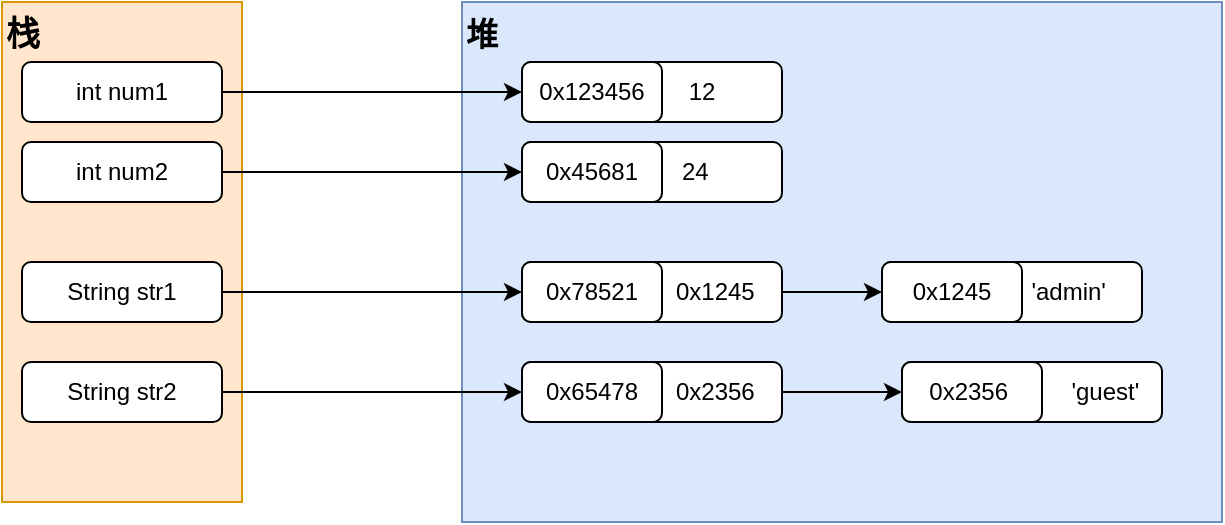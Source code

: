 <mxfile version="21.7.5" type="github">
  <diagram name="第 1 页" id="FpPNwHLLirCC5hW0xC3k">
    <mxGraphModel dx="1434" dy="796" grid="1" gridSize="10" guides="1" tooltips="1" connect="1" arrows="1" fold="1" page="1" pageScale="1" pageWidth="827" pageHeight="1169" math="0" shadow="0">
      <root>
        <mxCell id="0" />
        <mxCell id="1" parent="0" />
        <mxCell id="SzdgMITFLdC64xa8s39Z-36" value="" style="group" vertex="1" connectable="0" parent="1">
          <mxGeometry x="70" y="110" width="610" height="260" as="geometry" />
        </mxCell>
        <mxCell id="SzdgMITFLdC64xa8s39Z-5" value="栈" style="rounded=0;whiteSpace=wrap;html=1;align=left;fillColor=#ffe6cc;strokeColor=#d79b00;fontStyle=1;fontSize=17;verticalAlign=top;" vertex="1" parent="SzdgMITFLdC64xa8s39Z-36">
          <mxGeometry width="120" height="250" as="geometry" />
        </mxCell>
        <mxCell id="SzdgMITFLdC64xa8s39Z-6" value="堆" style="rounded=0;whiteSpace=wrap;html=1;align=left;verticalAlign=top;fontSize=16;fontStyle=1;fillColor=#dae8fc;strokeColor=#6c8ebf;" vertex="1" parent="SzdgMITFLdC64xa8s39Z-36">
          <mxGeometry x="230" width="380" height="260" as="geometry" />
        </mxCell>
        <mxCell id="SzdgMITFLdC64xa8s39Z-7" value="int num1" style="rounded=1;whiteSpace=wrap;html=1;" vertex="1" parent="SzdgMITFLdC64xa8s39Z-36">
          <mxGeometry x="10" y="30" width="100" height="30" as="geometry" />
        </mxCell>
        <mxCell id="SzdgMITFLdC64xa8s39Z-8" value="int num2" style="rounded=1;whiteSpace=wrap;html=1;" vertex="1" parent="SzdgMITFLdC64xa8s39Z-36">
          <mxGeometry x="10" y="70" width="100" height="30" as="geometry" />
        </mxCell>
        <mxCell id="SzdgMITFLdC64xa8s39Z-9" value="String str1" style="rounded=1;whiteSpace=wrap;html=1;" vertex="1" parent="SzdgMITFLdC64xa8s39Z-36">
          <mxGeometry x="10" y="130" width="100" height="30" as="geometry" />
        </mxCell>
        <mxCell id="SzdgMITFLdC64xa8s39Z-10" value="String str2" style="rounded=1;whiteSpace=wrap;html=1;" vertex="1" parent="SzdgMITFLdC64xa8s39Z-36">
          <mxGeometry x="10" y="180" width="100" height="30" as="geometry" />
        </mxCell>
        <mxCell id="SzdgMITFLdC64xa8s39Z-14" value="" style="group" vertex="1" connectable="0" parent="SzdgMITFLdC64xa8s39Z-36">
          <mxGeometry x="260" y="30" width="130" height="30" as="geometry" />
        </mxCell>
        <mxCell id="SzdgMITFLdC64xa8s39Z-12" value="&amp;nbsp; &amp;nbsp; &amp;nbsp; &amp;nbsp; &amp;nbsp; &amp;nbsp; &amp;nbsp; &amp;nbsp;12" style="rounded=1;whiteSpace=wrap;html=1;" vertex="1" parent="SzdgMITFLdC64xa8s39Z-14">
          <mxGeometry width="130" height="30" as="geometry" />
        </mxCell>
        <mxCell id="SzdgMITFLdC64xa8s39Z-13" value="0x123456" style="rounded=1;whiteSpace=wrap;html=1;" vertex="1" parent="SzdgMITFLdC64xa8s39Z-14">
          <mxGeometry width="70" height="30" as="geometry" />
        </mxCell>
        <mxCell id="SzdgMITFLdC64xa8s39Z-18" style="edgeStyle=orthogonalEdgeStyle;rounded=0;orthogonalLoop=1;jettySize=auto;html=1;entryX=0;entryY=0.5;entryDx=0;entryDy=0;" edge="1" parent="SzdgMITFLdC64xa8s39Z-36" source="SzdgMITFLdC64xa8s39Z-7" target="SzdgMITFLdC64xa8s39Z-13">
          <mxGeometry relative="1" as="geometry" />
        </mxCell>
        <mxCell id="SzdgMITFLdC64xa8s39Z-15" value="" style="group" vertex="1" connectable="0" parent="SzdgMITFLdC64xa8s39Z-36">
          <mxGeometry x="260" y="130" width="130" height="30" as="geometry" />
        </mxCell>
        <mxCell id="SzdgMITFLdC64xa8s39Z-16" value="&amp;nbsp; &amp;nbsp; &amp;nbsp; &amp;nbsp; &amp;nbsp; &amp;nbsp; &amp;nbsp; &amp;nbsp; &amp;nbsp; &amp;nbsp;0x1245" style="rounded=1;whiteSpace=wrap;html=1;" vertex="1" parent="SzdgMITFLdC64xa8s39Z-15">
          <mxGeometry width="130" height="30" as="geometry" />
        </mxCell>
        <mxCell id="SzdgMITFLdC64xa8s39Z-17" value="0x78521" style="rounded=1;whiteSpace=wrap;html=1;" vertex="1" parent="SzdgMITFLdC64xa8s39Z-15">
          <mxGeometry width="70" height="30" as="geometry" />
        </mxCell>
        <mxCell id="SzdgMITFLdC64xa8s39Z-32" style="edgeStyle=orthogonalEdgeStyle;rounded=0;orthogonalLoop=1;jettySize=auto;html=1;entryX=0;entryY=0.5;entryDx=0;entryDy=0;" edge="1" parent="SzdgMITFLdC64xa8s39Z-36" source="SzdgMITFLdC64xa8s39Z-9" target="SzdgMITFLdC64xa8s39Z-17">
          <mxGeometry relative="1" as="geometry" />
        </mxCell>
        <mxCell id="SzdgMITFLdC64xa8s39Z-19" value="" style="group" vertex="1" connectable="0" parent="SzdgMITFLdC64xa8s39Z-36">
          <mxGeometry x="260" y="70" width="130" height="30" as="geometry" />
        </mxCell>
        <mxCell id="SzdgMITFLdC64xa8s39Z-20" value="&amp;nbsp; &amp;nbsp; &amp;nbsp; &amp;nbsp; &amp;nbsp; &amp;nbsp; &amp;nbsp;24" style="rounded=1;whiteSpace=wrap;html=1;" vertex="1" parent="SzdgMITFLdC64xa8s39Z-19">
          <mxGeometry width="130" height="30" as="geometry" />
        </mxCell>
        <mxCell id="SzdgMITFLdC64xa8s39Z-21" value="0x45681" style="rounded=1;whiteSpace=wrap;html=1;" vertex="1" parent="SzdgMITFLdC64xa8s39Z-19">
          <mxGeometry width="70" height="30" as="geometry" />
        </mxCell>
        <mxCell id="SzdgMITFLdC64xa8s39Z-22" style="edgeStyle=orthogonalEdgeStyle;rounded=0;orthogonalLoop=1;jettySize=auto;html=1;entryX=0;entryY=0.5;entryDx=0;entryDy=0;" edge="1" parent="SzdgMITFLdC64xa8s39Z-36" source="SzdgMITFLdC64xa8s39Z-8" target="SzdgMITFLdC64xa8s39Z-21">
          <mxGeometry relative="1" as="geometry" />
        </mxCell>
        <mxCell id="SzdgMITFLdC64xa8s39Z-23" value="" style="group" vertex="1" connectable="0" parent="SzdgMITFLdC64xa8s39Z-36">
          <mxGeometry x="440" y="130" width="130" height="30" as="geometry" />
        </mxCell>
        <mxCell id="SzdgMITFLdC64xa8s39Z-24" value="&amp;nbsp; &amp;nbsp; &amp;nbsp; &amp;nbsp; &amp;nbsp; &amp;nbsp; &amp;nbsp; &amp;nbsp; &amp;nbsp;&#39;admin&#39;" style="rounded=1;whiteSpace=wrap;html=1;" vertex="1" parent="SzdgMITFLdC64xa8s39Z-23">
          <mxGeometry width="130" height="30" as="geometry" />
        </mxCell>
        <mxCell id="SzdgMITFLdC64xa8s39Z-25" value="0x1245" style="rounded=1;whiteSpace=wrap;html=1;" vertex="1" parent="SzdgMITFLdC64xa8s39Z-23">
          <mxGeometry width="70" height="30" as="geometry" />
        </mxCell>
        <mxCell id="SzdgMITFLdC64xa8s39Z-26" value="" style="group" vertex="1" connectable="0" parent="SzdgMITFLdC64xa8s39Z-36">
          <mxGeometry x="260" y="180" width="130" height="30" as="geometry" />
        </mxCell>
        <mxCell id="SzdgMITFLdC64xa8s39Z-27" value="&amp;nbsp; &amp;nbsp; &amp;nbsp; &amp;nbsp; &amp;nbsp; &amp;nbsp; &amp;nbsp; &amp;nbsp; &amp;nbsp; &amp;nbsp;0x2356" style="rounded=1;whiteSpace=wrap;html=1;" vertex="1" parent="SzdgMITFLdC64xa8s39Z-26">
          <mxGeometry width="130" height="30" as="geometry" />
        </mxCell>
        <mxCell id="SzdgMITFLdC64xa8s39Z-28" value="0x65478" style="rounded=1;whiteSpace=wrap;html=1;" vertex="1" parent="SzdgMITFLdC64xa8s39Z-26">
          <mxGeometry width="70" height="30" as="geometry" />
        </mxCell>
        <mxCell id="SzdgMITFLdC64xa8s39Z-29" value="" style="group" vertex="1" connectable="0" parent="SzdgMITFLdC64xa8s39Z-36">
          <mxGeometry x="450" y="180" width="130" height="30" as="geometry" />
        </mxCell>
        <mxCell id="SzdgMITFLdC64xa8s39Z-30" value="&amp;nbsp; &amp;nbsp; &amp;nbsp; &amp;nbsp; &amp;nbsp; &amp;nbsp; &amp;nbsp; &amp;nbsp; &amp;nbsp; &amp;nbsp; &amp;nbsp; &#39;guest&#39;" style="rounded=1;whiteSpace=wrap;html=1;" vertex="1" parent="SzdgMITFLdC64xa8s39Z-29">
          <mxGeometry width="130" height="30" as="geometry" />
        </mxCell>
        <mxCell id="SzdgMITFLdC64xa8s39Z-31" value="0x2356&amp;nbsp;" style="rounded=1;whiteSpace=wrap;html=1;" vertex="1" parent="SzdgMITFLdC64xa8s39Z-29">
          <mxGeometry width="70" height="30" as="geometry" />
        </mxCell>
        <mxCell id="SzdgMITFLdC64xa8s39Z-34" style="edgeStyle=orthogonalEdgeStyle;rounded=0;orthogonalLoop=1;jettySize=auto;html=1;entryX=0;entryY=0.5;entryDx=0;entryDy=0;" edge="1" parent="SzdgMITFLdC64xa8s39Z-36" source="SzdgMITFLdC64xa8s39Z-10" target="SzdgMITFLdC64xa8s39Z-28">
          <mxGeometry relative="1" as="geometry" />
        </mxCell>
        <mxCell id="SzdgMITFLdC64xa8s39Z-33" style="edgeStyle=orthogonalEdgeStyle;rounded=0;orthogonalLoop=1;jettySize=auto;html=1;" edge="1" parent="SzdgMITFLdC64xa8s39Z-36" source="SzdgMITFLdC64xa8s39Z-16" target="SzdgMITFLdC64xa8s39Z-25">
          <mxGeometry relative="1" as="geometry" />
        </mxCell>
        <mxCell id="SzdgMITFLdC64xa8s39Z-35" style="edgeStyle=orthogonalEdgeStyle;rounded=0;orthogonalLoop=1;jettySize=auto;html=1;entryX=0;entryY=0.5;entryDx=0;entryDy=0;" edge="1" parent="SzdgMITFLdC64xa8s39Z-36" source="SzdgMITFLdC64xa8s39Z-27" target="SzdgMITFLdC64xa8s39Z-31">
          <mxGeometry relative="1" as="geometry" />
        </mxCell>
      </root>
    </mxGraphModel>
  </diagram>
</mxfile>
